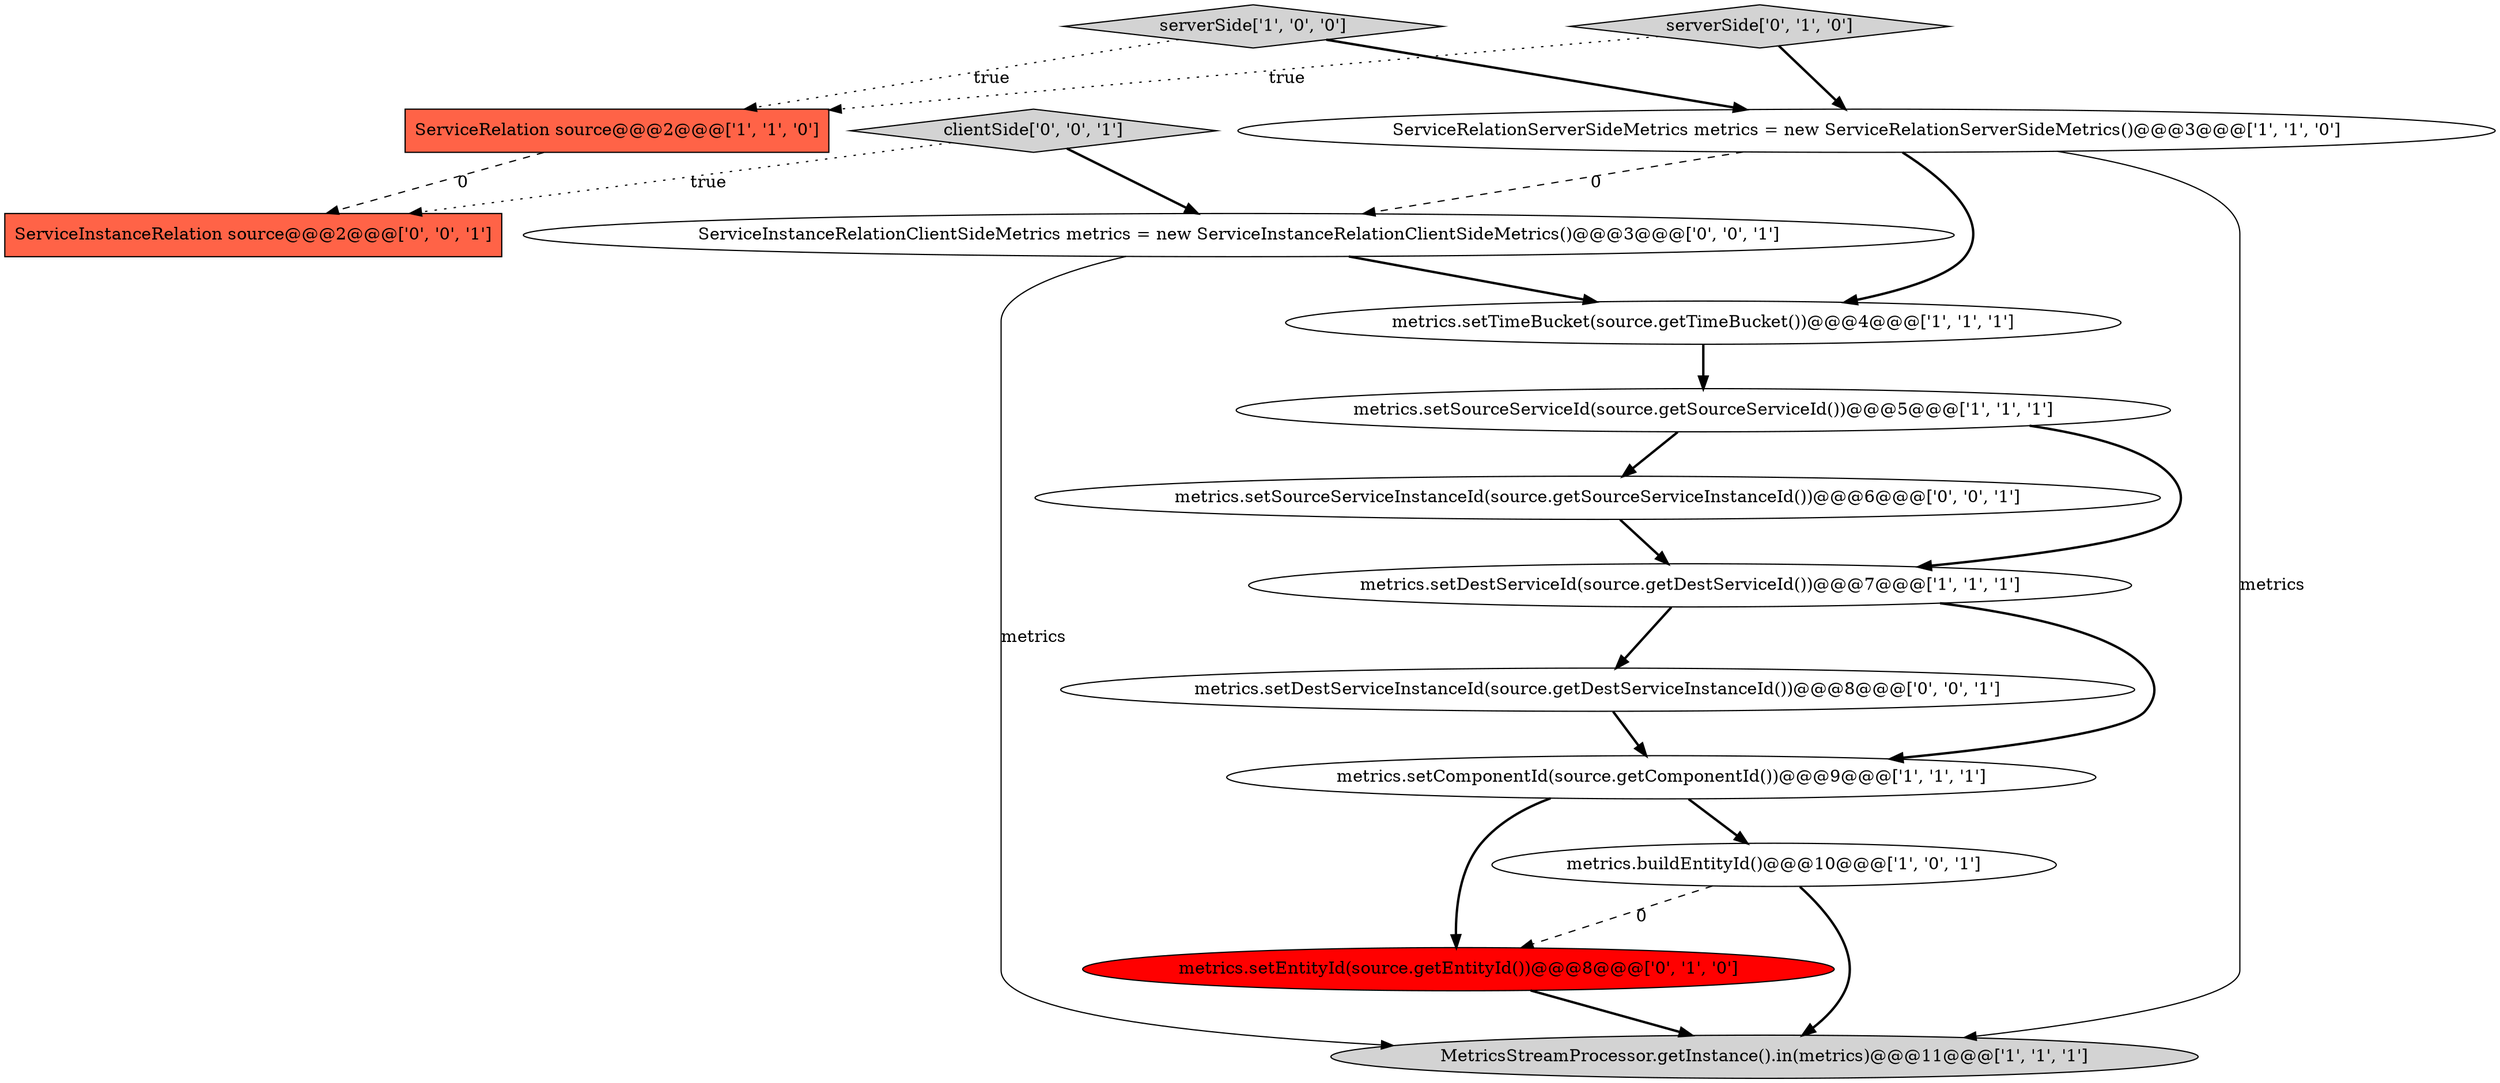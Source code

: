 digraph {
12 [style = filled, label = "metrics.setDestServiceInstanceId(source.getDestServiceInstanceId())@@@8@@@['0', '0', '1']", fillcolor = white, shape = ellipse image = "AAA0AAABBB3BBB"];
3 [style = filled, label = "metrics.setTimeBucket(source.getTimeBucket())@@@4@@@['1', '1', '1']", fillcolor = white, shape = ellipse image = "AAA0AAABBB1BBB"];
8 [style = filled, label = "metrics.setComponentId(source.getComponentId())@@@9@@@['1', '1', '1']", fillcolor = white, shape = ellipse image = "AAA0AAABBB1BBB"];
11 [style = filled, label = "clientSide['0', '0', '1']", fillcolor = lightgray, shape = diamond image = "AAA0AAABBB3BBB"];
14 [style = filled, label = "metrics.setSourceServiceInstanceId(source.getSourceServiceInstanceId())@@@6@@@['0', '0', '1']", fillcolor = white, shape = ellipse image = "AAA0AAABBB3BBB"];
5 [style = filled, label = "MetricsStreamProcessor.getInstance().in(metrics)@@@11@@@['1', '1', '1']", fillcolor = lightgray, shape = ellipse image = "AAA0AAABBB1BBB"];
9 [style = filled, label = "metrics.setEntityId(source.getEntityId())@@@8@@@['0', '1', '0']", fillcolor = red, shape = ellipse image = "AAA1AAABBB2BBB"];
4 [style = filled, label = "serverSide['1', '0', '0']", fillcolor = lightgray, shape = diamond image = "AAA0AAABBB1BBB"];
6 [style = filled, label = "ServiceRelation source@@@2@@@['1', '1', '0']", fillcolor = tomato, shape = box image = "AAA0AAABBB1BBB"];
10 [style = filled, label = "serverSide['0', '1', '0']", fillcolor = lightgray, shape = diamond image = "AAA0AAABBB2BBB"];
7 [style = filled, label = "metrics.setDestServiceId(source.getDestServiceId())@@@7@@@['1', '1', '1']", fillcolor = white, shape = ellipse image = "AAA0AAABBB1BBB"];
0 [style = filled, label = "metrics.setSourceServiceId(source.getSourceServiceId())@@@5@@@['1', '1', '1']", fillcolor = white, shape = ellipse image = "AAA0AAABBB1BBB"];
2 [style = filled, label = "ServiceRelationServerSideMetrics metrics = new ServiceRelationServerSideMetrics()@@@3@@@['1', '1', '0']", fillcolor = white, shape = ellipse image = "AAA0AAABBB1BBB"];
13 [style = filled, label = "ServiceInstanceRelation source@@@2@@@['0', '0', '1']", fillcolor = tomato, shape = box image = "AAA0AAABBB3BBB"];
15 [style = filled, label = "ServiceInstanceRelationClientSideMetrics metrics = new ServiceInstanceRelationClientSideMetrics()@@@3@@@['0', '0', '1']", fillcolor = white, shape = ellipse image = "AAA0AAABBB3BBB"];
1 [style = filled, label = "metrics.buildEntityId()@@@10@@@['1', '0', '1']", fillcolor = white, shape = ellipse image = "AAA0AAABBB1BBB"];
1->5 [style = bold, label=""];
4->6 [style = dotted, label="true"];
10->6 [style = dotted, label="true"];
7->12 [style = bold, label=""];
2->3 [style = bold, label=""];
2->5 [style = solid, label="metrics"];
1->9 [style = dashed, label="0"];
4->2 [style = bold, label=""];
11->13 [style = dotted, label="true"];
7->8 [style = bold, label=""];
15->3 [style = bold, label=""];
11->15 [style = bold, label=""];
3->0 [style = bold, label=""];
14->7 [style = bold, label=""];
0->7 [style = bold, label=""];
2->15 [style = dashed, label="0"];
8->1 [style = bold, label=""];
0->14 [style = bold, label=""];
6->13 [style = dashed, label="0"];
12->8 [style = bold, label=""];
8->9 [style = bold, label=""];
9->5 [style = bold, label=""];
10->2 [style = bold, label=""];
15->5 [style = solid, label="metrics"];
}
